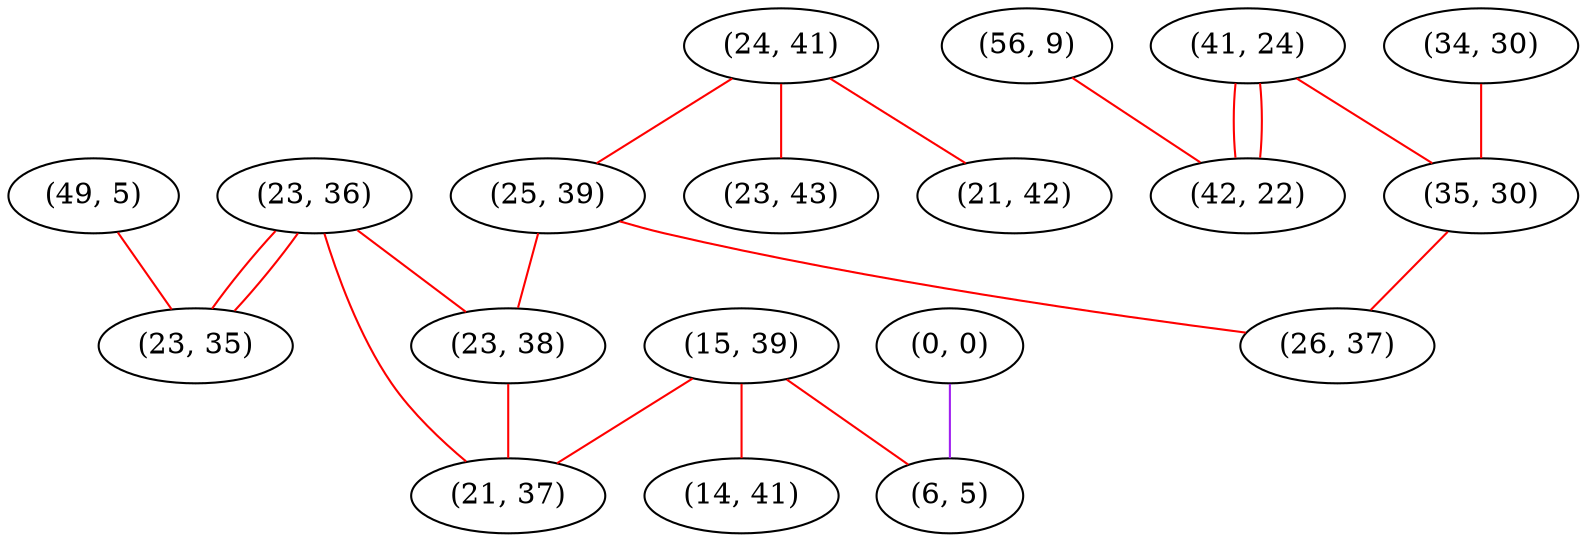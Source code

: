 graph "" {
"(23, 36)";
"(24, 41)";
"(41, 24)";
"(49, 5)";
"(23, 43)";
"(34, 30)";
"(35, 30)";
"(25, 39)";
"(23, 35)";
"(26, 37)";
"(0, 0)";
"(21, 42)";
"(15, 39)";
"(56, 9)";
"(14, 41)";
"(42, 22)";
"(23, 38)";
"(6, 5)";
"(21, 37)";
"(23, 36)" -- "(23, 35)"  [color=red, key=0, weight=1];
"(23, 36)" -- "(23, 35)"  [color=red, key=1, weight=1];
"(23, 36)" -- "(23, 38)"  [color=red, key=0, weight=1];
"(23, 36)" -- "(21, 37)"  [color=red, key=0, weight=1];
"(24, 41)" -- "(23, 43)"  [color=red, key=0, weight=1];
"(24, 41)" -- "(21, 42)"  [color=red, key=0, weight=1];
"(24, 41)" -- "(25, 39)"  [color=red, key=0, weight=1];
"(41, 24)" -- "(42, 22)"  [color=red, key=0, weight=1];
"(41, 24)" -- "(42, 22)"  [color=red, key=1, weight=1];
"(41, 24)" -- "(35, 30)"  [color=red, key=0, weight=1];
"(49, 5)" -- "(23, 35)"  [color=red, key=0, weight=1];
"(34, 30)" -- "(35, 30)"  [color=red, key=0, weight=1];
"(35, 30)" -- "(26, 37)"  [color=red, key=0, weight=1];
"(25, 39)" -- "(23, 38)"  [color=red, key=0, weight=1];
"(25, 39)" -- "(26, 37)"  [color=red, key=0, weight=1];
"(0, 0)" -- "(6, 5)"  [color=purple, key=0, weight=4];
"(15, 39)" -- "(14, 41)"  [color=red, key=0, weight=1];
"(15, 39)" -- "(21, 37)"  [color=red, key=0, weight=1];
"(15, 39)" -- "(6, 5)"  [color=red, key=0, weight=1];
"(56, 9)" -- "(42, 22)"  [color=red, key=0, weight=1];
"(23, 38)" -- "(21, 37)"  [color=red, key=0, weight=1];
}
